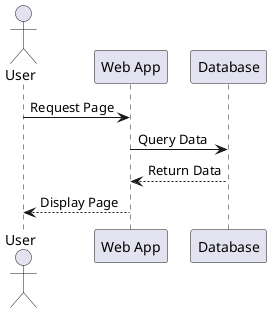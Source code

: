 @startuml
actor User
participant "Web App" as WebApp
participant "Database" as DB

User -> WebApp: Request Page
WebApp -> DB: Query Data
DB --> WebApp: Return Data
WebApp --> User: Display Page
@enduml